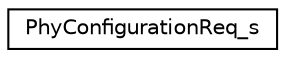 digraph "Graphical Class Hierarchy"
{
 // LATEX_PDF_SIZE
  edge [fontname="Helvetica",fontsize="10",labelfontname="Helvetica",labelfontsize="10"];
  node [fontname="Helvetica",fontsize="10",shape=record];
  rankdir="LR";
  Node0 [label="PhyConfigurationReq_s",height=0.2,width=0.4,color="black", fillcolor="white", style="filled",URL="$structPhyConfigurationReq__s.html",tooltip=" "];
}
